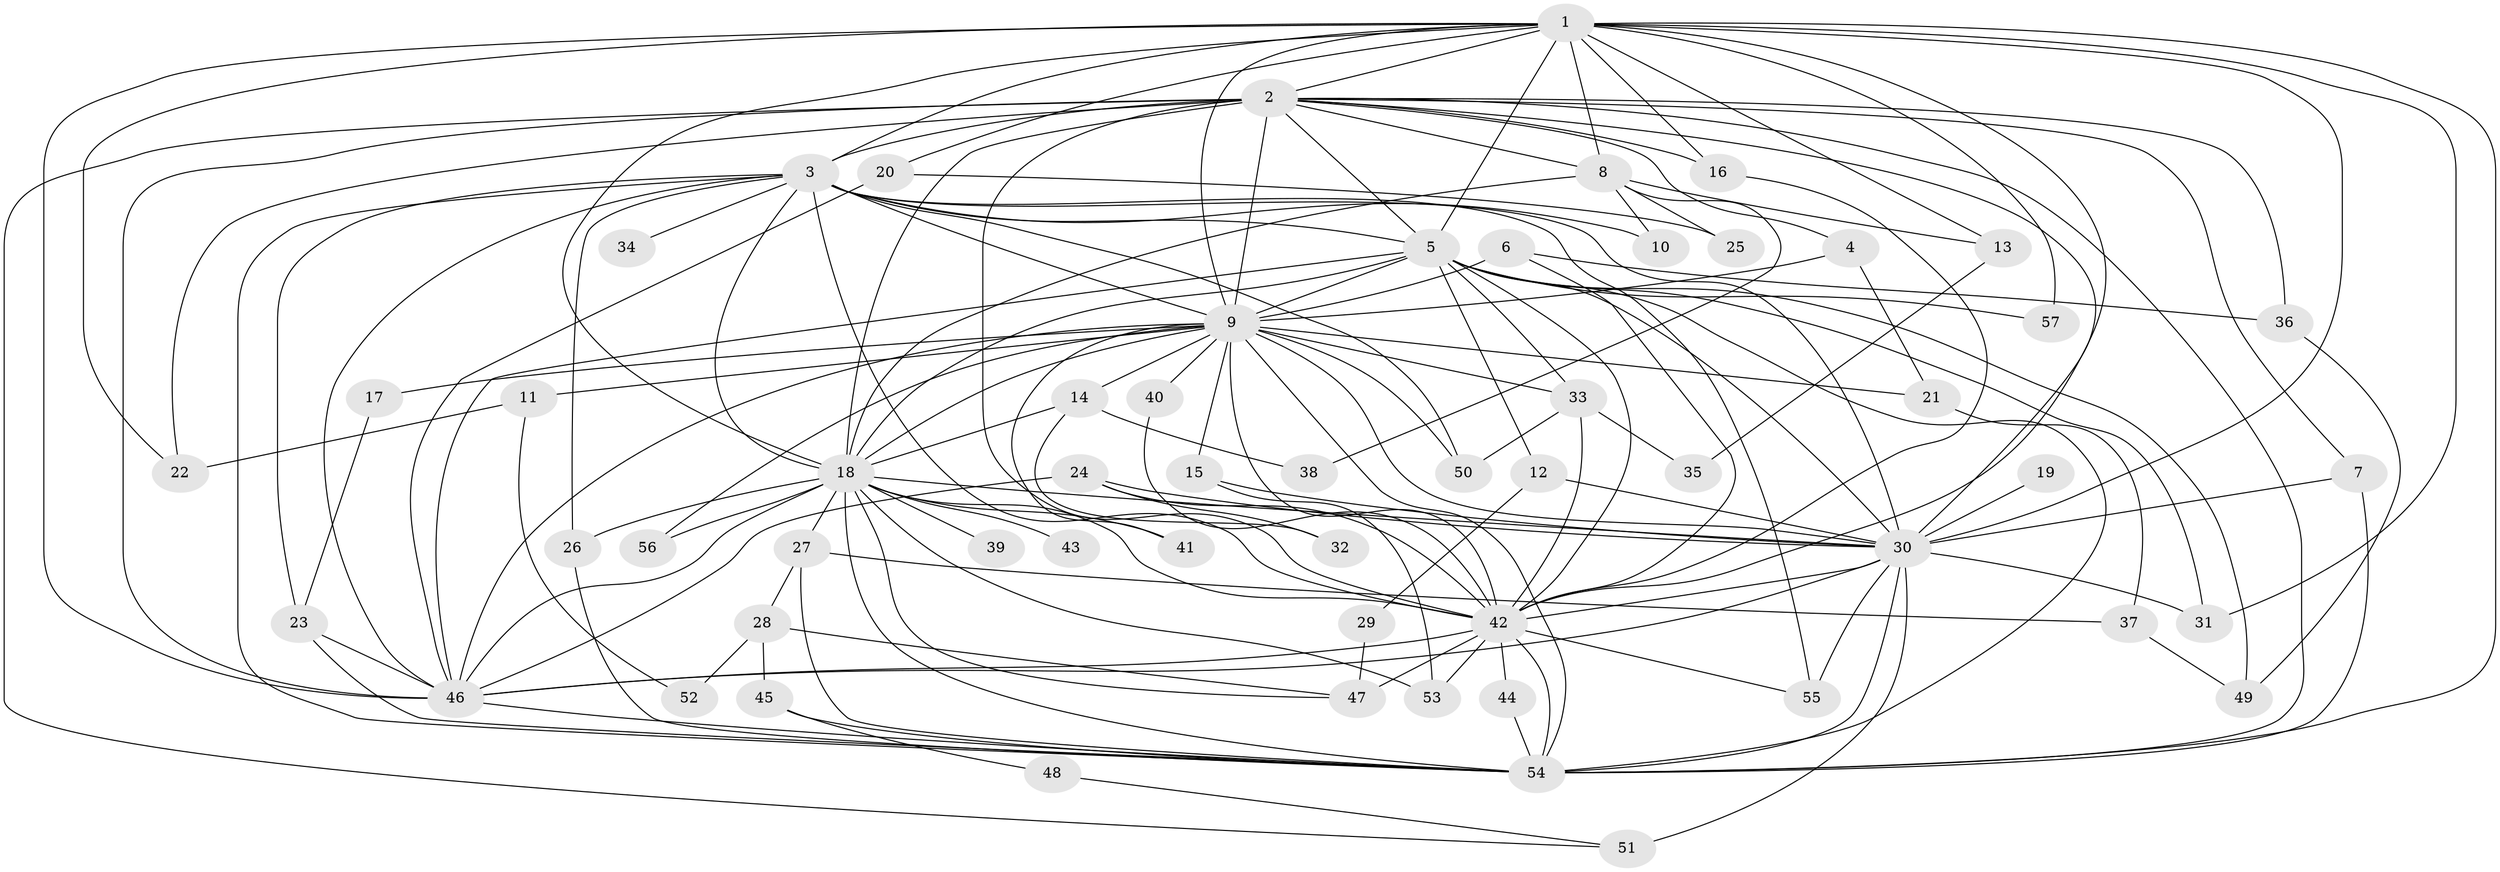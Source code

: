 // original degree distribution, {17: 0.0125, 22: 0.025, 16: 0.025, 23: 0.0125, 20: 0.025, 14: 0.025, 3: 0.2625, 4: 0.0875, 7: 0.0125, 2: 0.4875, 5: 0.025}
// Generated by graph-tools (version 1.1) at 2025/36/03/04/25 23:36:33]
// undirected, 57 vertices, 147 edges
graph export_dot {
  node [color=gray90,style=filled];
  1;
  2;
  3;
  4;
  5;
  6;
  7;
  8;
  9;
  10;
  11;
  12;
  13;
  14;
  15;
  16;
  17;
  18;
  19;
  20;
  21;
  22;
  23;
  24;
  25;
  26;
  27;
  28;
  29;
  30;
  31;
  32;
  33;
  34;
  35;
  36;
  37;
  38;
  39;
  40;
  41;
  42;
  43;
  44;
  45;
  46;
  47;
  48;
  49;
  50;
  51;
  52;
  53;
  54;
  55;
  56;
  57;
  1 -- 2 [weight=1.0];
  1 -- 3 [weight=1.0];
  1 -- 5 [weight=1.0];
  1 -- 8 [weight=1.0];
  1 -- 9 [weight=1.0];
  1 -- 13 [weight=1.0];
  1 -- 16 [weight=1.0];
  1 -- 18 [weight=1.0];
  1 -- 20 [weight=1.0];
  1 -- 22 [weight=1.0];
  1 -- 30 [weight=1.0];
  1 -- 31 [weight=1.0];
  1 -- 42 [weight=1.0];
  1 -- 46 [weight=1.0];
  1 -- 54 [weight=1.0];
  1 -- 57 [weight=1.0];
  2 -- 3 [weight=1.0];
  2 -- 4 [weight=1.0];
  2 -- 5 [weight=1.0];
  2 -- 7 [weight=1.0];
  2 -- 8 [weight=1.0];
  2 -- 9 [weight=2.0];
  2 -- 16 [weight=1.0];
  2 -- 18 [weight=2.0];
  2 -- 22 [weight=2.0];
  2 -- 30 [weight=1.0];
  2 -- 36 [weight=1.0];
  2 -- 42 [weight=2.0];
  2 -- 46 [weight=2.0];
  2 -- 51 [weight=1.0];
  2 -- 54 [weight=2.0];
  3 -- 5 [weight=1.0];
  3 -- 9 [weight=1.0];
  3 -- 10 [weight=1.0];
  3 -- 18 [weight=1.0];
  3 -- 23 [weight=1.0];
  3 -- 26 [weight=1.0];
  3 -- 30 [weight=1.0];
  3 -- 34 [weight=1.0];
  3 -- 42 [weight=1.0];
  3 -- 46 [weight=1.0];
  3 -- 50 [weight=1.0];
  3 -- 54 [weight=1.0];
  3 -- 55 [weight=1.0];
  4 -- 9 [weight=1.0];
  4 -- 21 [weight=1.0];
  5 -- 9 [weight=1.0];
  5 -- 12 [weight=1.0];
  5 -- 18 [weight=2.0];
  5 -- 30 [weight=1.0];
  5 -- 31 [weight=1.0];
  5 -- 33 [weight=1.0];
  5 -- 42 [weight=1.0];
  5 -- 46 [weight=1.0];
  5 -- 49 [weight=1.0];
  5 -- 54 [weight=1.0];
  5 -- 57 [weight=1.0];
  6 -- 9 [weight=1.0];
  6 -- 36 [weight=1.0];
  6 -- 42 [weight=1.0];
  7 -- 30 [weight=1.0];
  7 -- 54 [weight=1.0];
  8 -- 10 [weight=1.0];
  8 -- 13 [weight=1.0];
  8 -- 18 [weight=1.0];
  8 -- 25 [weight=1.0];
  8 -- 38 [weight=1.0];
  9 -- 11 [weight=1.0];
  9 -- 14 [weight=1.0];
  9 -- 15 [weight=1.0];
  9 -- 17 [weight=1.0];
  9 -- 18 [weight=1.0];
  9 -- 21 [weight=1.0];
  9 -- 30 [weight=1.0];
  9 -- 33 [weight=1.0];
  9 -- 40 [weight=1.0];
  9 -- 41 [weight=1.0];
  9 -- 42 [weight=1.0];
  9 -- 46 [weight=1.0];
  9 -- 50 [weight=1.0];
  9 -- 54 [weight=1.0];
  9 -- 56 [weight=1.0];
  11 -- 22 [weight=1.0];
  11 -- 52 [weight=1.0];
  12 -- 29 [weight=1.0];
  12 -- 30 [weight=1.0];
  13 -- 35 [weight=1.0];
  14 -- 18 [weight=1.0];
  14 -- 32 [weight=1.0];
  14 -- 38 [weight=1.0];
  15 -- 30 [weight=1.0];
  15 -- 53 [weight=1.0];
  16 -- 42 [weight=1.0];
  17 -- 23 [weight=1.0];
  18 -- 26 [weight=1.0];
  18 -- 27 [weight=1.0];
  18 -- 30 [weight=1.0];
  18 -- 39 [weight=1.0];
  18 -- 41 [weight=1.0];
  18 -- 42 [weight=1.0];
  18 -- 43 [weight=1.0];
  18 -- 46 [weight=1.0];
  18 -- 47 [weight=1.0];
  18 -- 53 [weight=1.0];
  18 -- 54 [weight=1.0];
  18 -- 56 [weight=1.0];
  19 -- 30 [weight=1.0];
  20 -- 25 [weight=1.0];
  20 -- 46 [weight=1.0];
  21 -- 37 [weight=1.0];
  23 -- 46 [weight=1.0];
  23 -- 54 [weight=1.0];
  24 -- 30 [weight=1.0];
  24 -- 32 [weight=1.0];
  24 -- 42 [weight=1.0];
  24 -- 46 [weight=1.0];
  26 -- 54 [weight=1.0];
  27 -- 28 [weight=1.0];
  27 -- 37 [weight=1.0];
  27 -- 54 [weight=1.0];
  28 -- 45 [weight=1.0];
  28 -- 47 [weight=1.0];
  28 -- 52 [weight=1.0];
  29 -- 47 [weight=1.0];
  30 -- 31 [weight=1.0];
  30 -- 42 [weight=1.0];
  30 -- 46 [weight=2.0];
  30 -- 51 [weight=2.0];
  30 -- 54 [weight=1.0];
  30 -- 55 [weight=1.0];
  33 -- 35 [weight=1.0];
  33 -- 42 [weight=1.0];
  33 -- 50 [weight=1.0];
  36 -- 49 [weight=1.0];
  37 -- 49 [weight=1.0];
  40 -- 42 [weight=1.0];
  42 -- 44 [weight=1.0];
  42 -- 46 [weight=1.0];
  42 -- 47 [weight=2.0];
  42 -- 53 [weight=1.0];
  42 -- 54 [weight=1.0];
  42 -- 55 [weight=1.0];
  44 -- 54 [weight=1.0];
  45 -- 48 [weight=1.0];
  45 -- 54 [weight=1.0];
  46 -- 54 [weight=1.0];
  48 -- 51 [weight=1.0];
}
